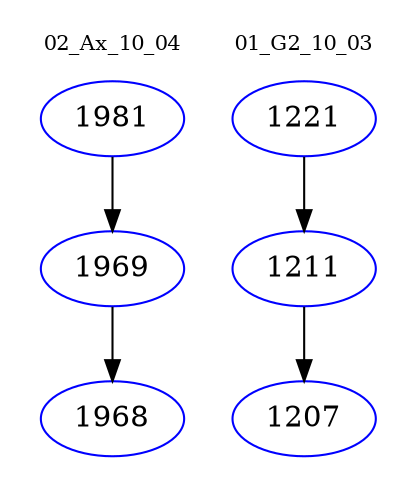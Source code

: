 digraph{
subgraph cluster_0 {
color = white
label = "02_Ax_10_04";
fontsize=10;
T0_1981 [label="1981", color="blue"]
T0_1981 -> T0_1969 [color="black"]
T0_1969 [label="1969", color="blue"]
T0_1969 -> T0_1968 [color="black"]
T0_1968 [label="1968", color="blue"]
}
subgraph cluster_1 {
color = white
label = "01_G2_10_03";
fontsize=10;
T1_1221 [label="1221", color="blue"]
T1_1221 -> T1_1211 [color="black"]
T1_1211 [label="1211", color="blue"]
T1_1211 -> T1_1207 [color="black"]
T1_1207 [label="1207", color="blue"]
}
}
